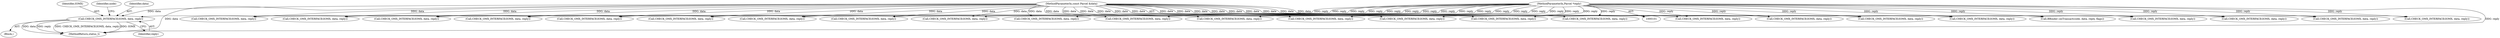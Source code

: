 digraph "0_Android_8d87321b704cb3f88e8cae668937d001fd63d5e3@pointer" {
"1000887" [label="(Call,CHECK_OMX_INTERFACE(IOMX, data, reply))"];
"1000103" [label="(MethodParameterIn,const Parcel &data)"];
"1000104" [label="(MethodParameterIn,Parcel *reply)"];
"1000887" [label="(Call,CHECK_OMX_INTERFACE(IOMX, data, reply))"];
"1001207" [label="(MethodReturn,status_t)"];
"1000112" [label="(Call,CHECK_OMX_INTERFACE(IOMX, data, reply))"];
"1001003" [label="(Call,CHECK_OMX_INTERFACE(IOMX, data, reply))"];
"1000585" [label="(Call,CHECK_OMX_INTERFACE(IOMX, data, reply))"];
"1000886" [label="(Block,)"];
"1001166" [label="(Call,CHECK_OMX_INTERFACE(IOMX, data, reply))"];
"1000186" [label="(Call,CHECK_OMX_INTERFACE(IOMX, data, reply))"];
"1001055" [label="(Call,CHECK_OMX_INTERFACE(IOMX, data, reply))"];
"1001202" [label="(Call,BBinder::onTransact(code, data, reply, flags))"];
"1000538" [label="(Call,CHECK_OMX_INTERFACE(IOMX, data, reply))"];
"1000889" [label="(Identifier,data)"];
"1000770" [label="(Call,CHECK_OMX_INTERFACE(IOMX, data, reply))"];
"1000419" [label="(Call,CHECK_OMX_INTERFACE(IOMX, data, reply))"];
"1001115" [label="(Call,CHECK_OMX_INTERFACE(IOMX, data, reply))"];
"1000486" [label="(Call,CHECK_OMX_INTERFACE(IOMX, data, reply))"];
"1000452" [label="(Call,CHECK_OMX_INTERFACE(IOMX, data, reply))"];
"1000226" [label="(Call,CHECK_OMX_INTERFACE(IOMX, data, reply))"];
"1000243" [label="(Call,CHECK_OMX_INTERFACE(IOMX, data, reply))"];
"1000791" [label="(Call,CHECK_OMX_INTERFACE(IOMX, data, reply))"];
"1000890" [label="(Identifier,reply)"];
"1000390" [label="(Call,CHECK_OMX_INTERFACE(IOMX, data, reply))"];
"1000888" [label="(Identifier,IOMX)"];
"1000104" [label="(MethodParameterIn,Parcel *reply)"];
"1000893" [label="(Identifier,node)"];
"1000103" [label="(MethodParameterIn,const Parcel &data)"];
"1000844" [label="(Call,CHECK_OMX_INTERFACE(IOMX, data, reply))"];
"1000938" [label="(Call,CHECK_OMX_INTERFACE(IOMX, data, reply))"];
"1000684" [label="(Call,CHECK_OMX_INTERFACE(IOMX, data, reply))"];
"1000715" [label="(Call,CHECK_OMX_INTERFACE(IOMX, data, reply))"];
"1001084" [label="(Call,CHECK_OMX_INTERFACE(IOMX, data, reply))"];
"1000627" [label="(Call,CHECK_OMX_INTERFACE(IOMX, data, reply))"];
"1000136" [label="(Call,CHECK_OMX_INTERFACE(IOMX, data, reply))"];
"1000276" [label="(Call,CHECK_OMX_INTERFACE(IOMX, data, reply))"];
"1000887" -> "1000886"  [label="AST: "];
"1000887" -> "1000890"  [label="CFG: "];
"1000888" -> "1000887"  [label="AST: "];
"1000889" -> "1000887"  [label="AST: "];
"1000890" -> "1000887"  [label="AST: "];
"1000893" -> "1000887"  [label="CFG: "];
"1000887" -> "1001207"  [label="DDG: reply"];
"1000887" -> "1001207"  [label="DDG: CHECK_OMX_INTERFACE(IOMX, data, reply)"];
"1000887" -> "1001207"  [label="DDG: IOMX"];
"1000887" -> "1001207"  [label="DDG: data"];
"1000103" -> "1000887"  [label="DDG: data"];
"1000104" -> "1000887"  [label="DDG: reply"];
"1000103" -> "1000101"  [label="AST: "];
"1000103" -> "1001207"  [label="DDG: data"];
"1000103" -> "1000112"  [label="DDG: data"];
"1000103" -> "1000136"  [label="DDG: data"];
"1000103" -> "1000186"  [label="DDG: data"];
"1000103" -> "1000226"  [label="DDG: data"];
"1000103" -> "1000243"  [label="DDG: data"];
"1000103" -> "1000276"  [label="DDG: data"];
"1000103" -> "1000390"  [label="DDG: data"];
"1000103" -> "1000419"  [label="DDG: data"];
"1000103" -> "1000452"  [label="DDG: data"];
"1000103" -> "1000486"  [label="DDG: data"];
"1000103" -> "1000538"  [label="DDG: data"];
"1000103" -> "1000585"  [label="DDG: data"];
"1000103" -> "1000627"  [label="DDG: data"];
"1000103" -> "1000684"  [label="DDG: data"];
"1000103" -> "1000715"  [label="DDG: data"];
"1000103" -> "1000770"  [label="DDG: data"];
"1000103" -> "1000791"  [label="DDG: data"];
"1000103" -> "1000844"  [label="DDG: data"];
"1000103" -> "1000938"  [label="DDG: data"];
"1000103" -> "1001003"  [label="DDG: data"];
"1000103" -> "1001055"  [label="DDG: data"];
"1000103" -> "1001084"  [label="DDG: data"];
"1000103" -> "1001115"  [label="DDG: data"];
"1000103" -> "1001166"  [label="DDG: data"];
"1000103" -> "1001202"  [label="DDG: data"];
"1000104" -> "1000101"  [label="AST: "];
"1000104" -> "1001207"  [label="DDG: reply"];
"1000104" -> "1000112"  [label="DDG: reply"];
"1000104" -> "1000136"  [label="DDG: reply"];
"1000104" -> "1000186"  [label="DDG: reply"];
"1000104" -> "1000226"  [label="DDG: reply"];
"1000104" -> "1000243"  [label="DDG: reply"];
"1000104" -> "1000276"  [label="DDG: reply"];
"1000104" -> "1000390"  [label="DDG: reply"];
"1000104" -> "1000419"  [label="DDG: reply"];
"1000104" -> "1000452"  [label="DDG: reply"];
"1000104" -> "1000486"  [label="DDG: reply"];
"1000104" -> "1000538"  [label="DDG: reply"];
"1000104" -> "1000585"  [label="DDG: reply"];
"1000104" -> "1000627"  [label="DDG: reply"];
"1000104" -> "1000684"  [label="DDG: reply"];
"1000104" -> "1000715"  [label="DDG: reply"];
"1000104" -> "1000770"  [label="DDG: reply"];
"1000104" -> "1000791"  [label="DDG: reply"];
"1000104" -> "1000844"  [label="DDG: reply"];
"1000104" -> "1000938"  [label="DDG: reply"];
"1000104" -> "1001003"  [label="DDG: reply"];
"1000104" -> "1001055"  [label="DDG: reply"];
"1000104" -> "1001084"  [label="DDG: reply"];
"1000104" -> "1001115"  [label="DDG: reply"];
"1000104" -> "1001166"  [label="DDG: reply"];
"1000104" -> "1001202"  [label="DDG: reply"];
}
